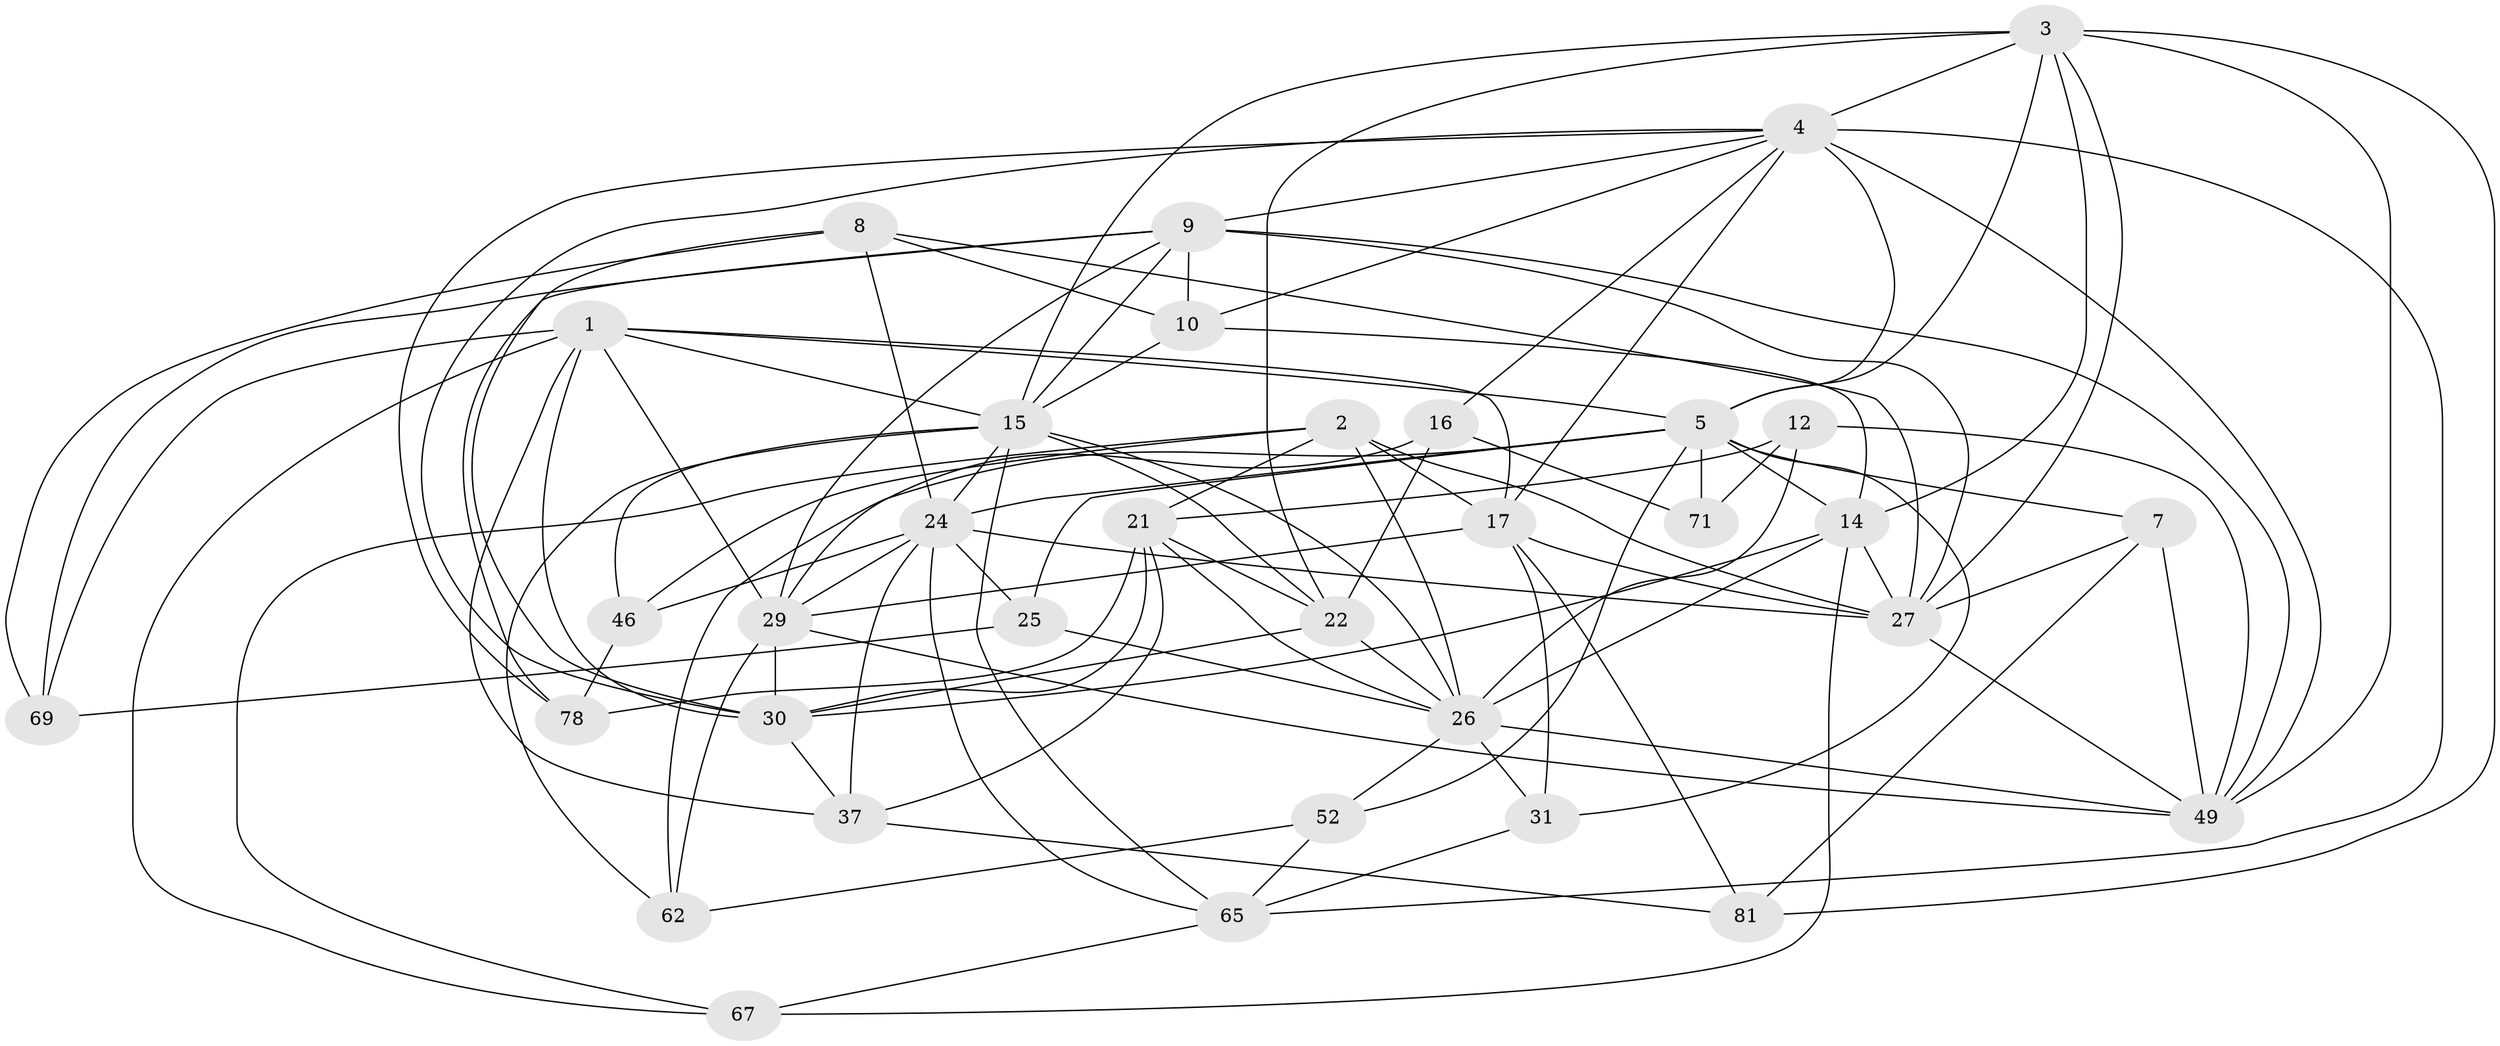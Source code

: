 // original degree distribution, {4: 1.0}
// Generated by graph-tools (version 1.1) at 2025/20/03/04/25 18:20:48]
// undirected, 34 vertices, 106 edges
graph export_dot {
graph [start="1"]
  node [color=gray90,style=filled];
  1 [super="+13+19"];
  2 [super="+42"];
  3 [super="+23+47+57"];
  4 [super="+6"];
  5 [super="+20+11"];
  7;
  8 [super="+66"];
  9 [super="+53+75+72"];
  10 [super="+33"];
  12;
  14 [super="+38+51"];
  15 [super="+63+32+48"];
  16;
  17 [super="+58+34"];
  21 [super="+61"];
  22 [super="+79"];
  24 [super="+44+76"];
  25;
  26 [super="+56"];
  27 [super="+36+82+41"];
  29 [super="+83+45"];
  30 [super="+35+64"];
  31;
  37 [super="+73"];
  46;
  49 [super="+54"];
  52;
  62;
  65 [super="+77"];
  67;
  69;
  71;
  78;
  81;
  1 -- 69;
  1 -- 37;
  1 -- 29;
  1 -- 67;
  1 -- 17 [weight=2];
  1 -- 15;
  1 -- 30 [weight=2];
  1 -- 5;
  2 -- 67;
  2 -- 26;
  2 -- 46;
  2 -- 21;
  2 -- 27;
  2 -- 17;
  3 -- 81;
  3 -- 22;
  3 -- 49;
  3 -- 14 [weight=2];
  3 -- 5 [weight=2];
  3 -- 15;
  3 -- 27;
  3 -- 4;
  4 -- 17;
  4 -- 30;
  4 -- 5 [weight=2];
  4 -- 65;
  4 -- 9 [weight=2];
  4 -- 10;
  4 -- 78;
  4 -- 16;
  4 -- 49;
  5 -- 31;
  5 -- 25;
  5 -- 62;
  5 -- 7;
  5 -- 71 [weight=2];
  5 -- 14;
  5 -- 52;
  5 -- 24;
  7 -- 81;
  7 -- 27;
  7 -- 49;
  8 -- 27;
  8 -- 30;
  8 -- 10 [weight=2];
  8 -- 69;
  8 -- 24;
  9 -- 69;
  9 -- 15;
  9 -- 10;
  9 -- 29;
  9 -- 78;
  9 -- 27 [weight=2];
  9 -- 49;
  10 -- 15;
  10 -- 14;
  12 -- 21;
  12 -- 71;
  12 -- 49;
  12 -- 26;
  14 -- 67;
  14 -- 26;
  14 -- 27;
  14 -- 30;
  15 -- 62;
  15 -- 46;
  15 -- 24;
  15 -- 22;
  15 -- 26;
  15 -- 65;
  16 -- 22;
  16 -- 29;
  16 -- 71;
  17 -- 31;
  17 -- 27;
  17 -- 29;
  17 -- 81;
  21 -- 30 [weight=2];
  21 -- 22;
  21 -- 78;
  21 -- 26;
  21 -- 37;
  22 -- 30;
  22 -- 26;
  24 -- 37 [weight=2];
  24 -- 25;
  24 -- 27;
  24 -- 46;
  24 -- 65;
  24 -- 29;
  25 -- 69;
  25 -- 26;
  26 -- 52;
  26 -- 49;
  26 -- 31;
  27 -- 49;
  29 -- 62;
  29 -- 30;
  29 -- 49;
  30 -- 37;
  31 -- 65;
  37 -- 81;
  46 -- 78;
  52 -- 62;
  52 -- 65;
  65 -- 67;
}
